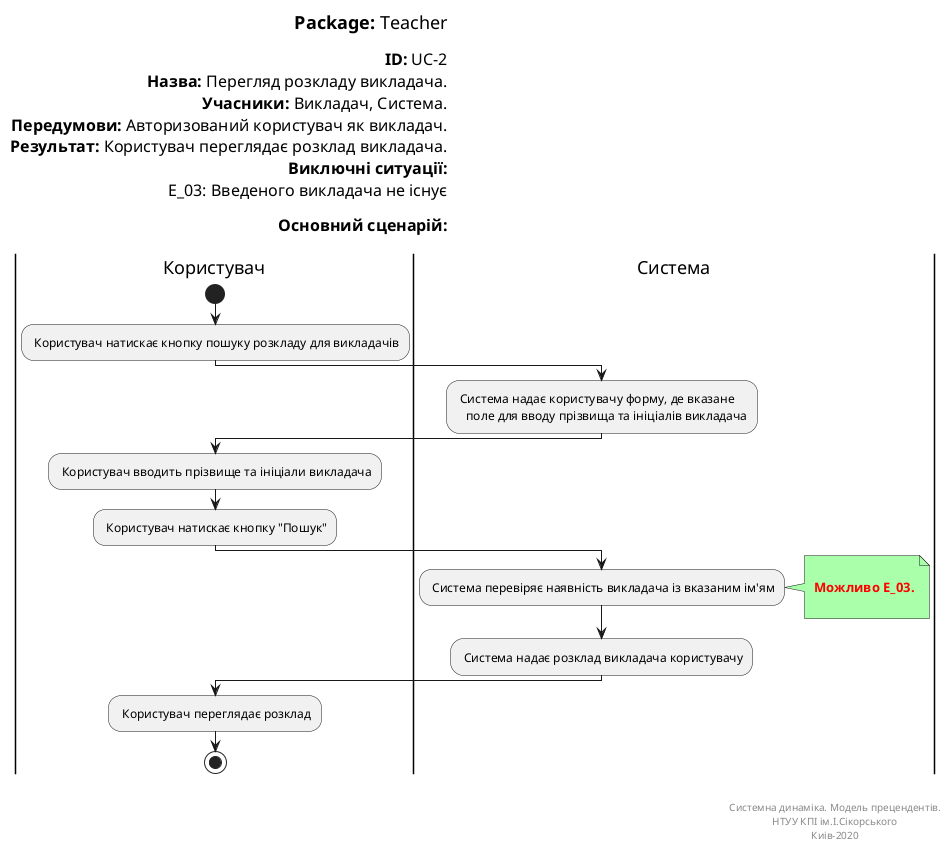 @startuml
left header
<font color=000 size=18><b>Package:</b> Teacher

<font color=000 size=16><b>ID:</b> UC-2
<font color=000 size=16><b>Назва:</b> Перегляд розкладу викладача.
<font color=000 size=16><b>Учасники:</b> Викладач, Система.
<font color=000 size=16><b>Передумови:</b> Авторизований користувач як викладач.
<font color=000 size=16><b>Результат:</b> Користувач переглядає розклад викладача.
<font color=000 size=16><b>Виключні ситуації:</b>
<font color=000 size=16> E_03: Введеного викладача не існує

<font color=000 size=16><b>Основний сценарій:</b>

end header

|Користувач|
start
: Користувач натискає кнопку пошуку розкладу для викладачів;

|Система|
: Система надає користувачу форму, де вказане
   поле для вводу прізвища та ініціалів викладача;

|Користувач|
: Користувач вводить прізвище та ініціали викладача;   

: Користувач натискає кнопку "Пошук";

|Система|
: Система перевіряє наявність викладача із вказаним ім'ям;
note right #aaffaa

<font color=red><b> Можливо E_03.

end note

: Система надає розклад викладача користувачу;

|Користувач|

: Користувач переглядає розклад;

stop;

right footer


Системна динаміка. Модель прецендентів.
НТУУ КПІ ім.І.Сікорського
Киів-2020
end footer
@enduml
